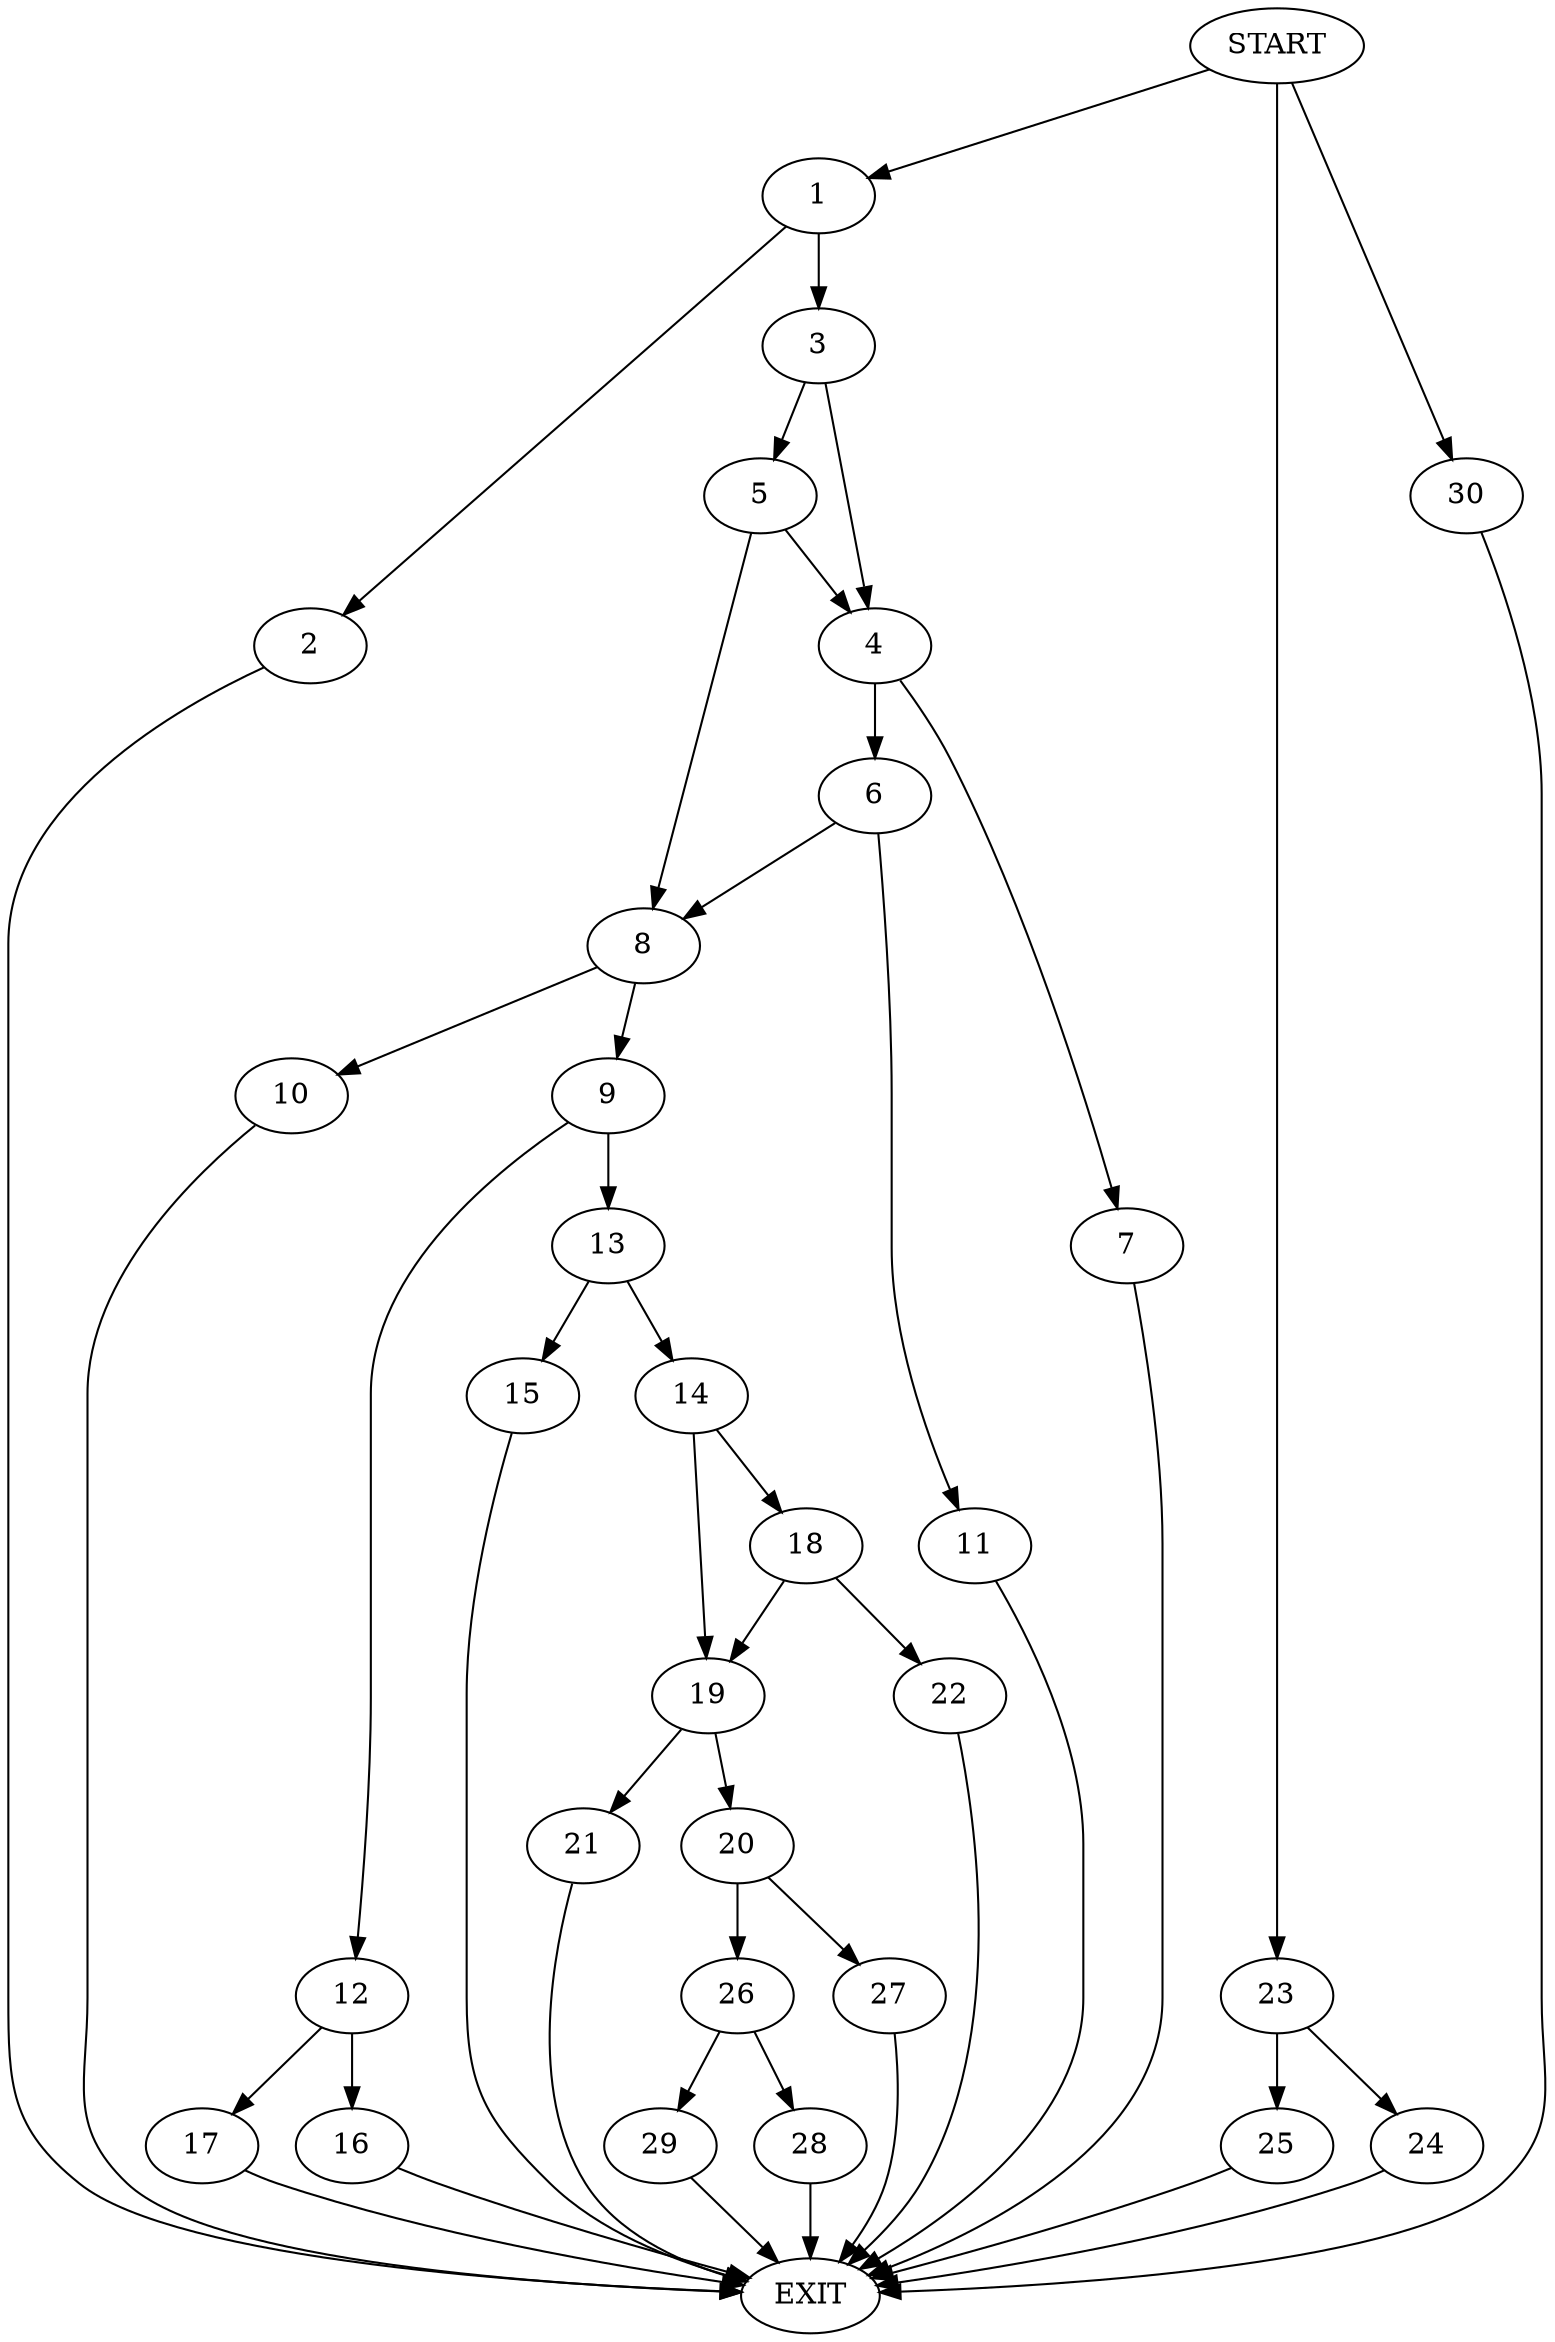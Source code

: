 digraph {
0 [label="START"]
31 [label="EXIT"]
0 -> 1
1 -> 2
1 -> 3
2 -> 31
3 -> 4
3 -> 5
4 -> 6
4 -> 7
5 -> 8
5 -> 4
8 -> 9
8 -> 10
6 -> 8
6 -> 11
7 -> 31
11 -> 31
10 -> 31
9 -> 12
9 -> 13
13 -> 14
13 -> 15
12 -> 16
12 -> 17
17 -> 31
16 -> 31
15 -> 31
14 -> 18
14 -> 19
19 -> 20
19 -> 21
18 -> 19
18 -> 22
22 -> 31
0 -> 23
23 -> 24
23 -> 25
24 -> 31
25 -> 31
20 -> 26
20 -> 27
21 -> 31
27 -> 31
26 -> 28
26 -> 29
29 -> 31
28 -> 31
0 -> 30
30 -> 31
}

